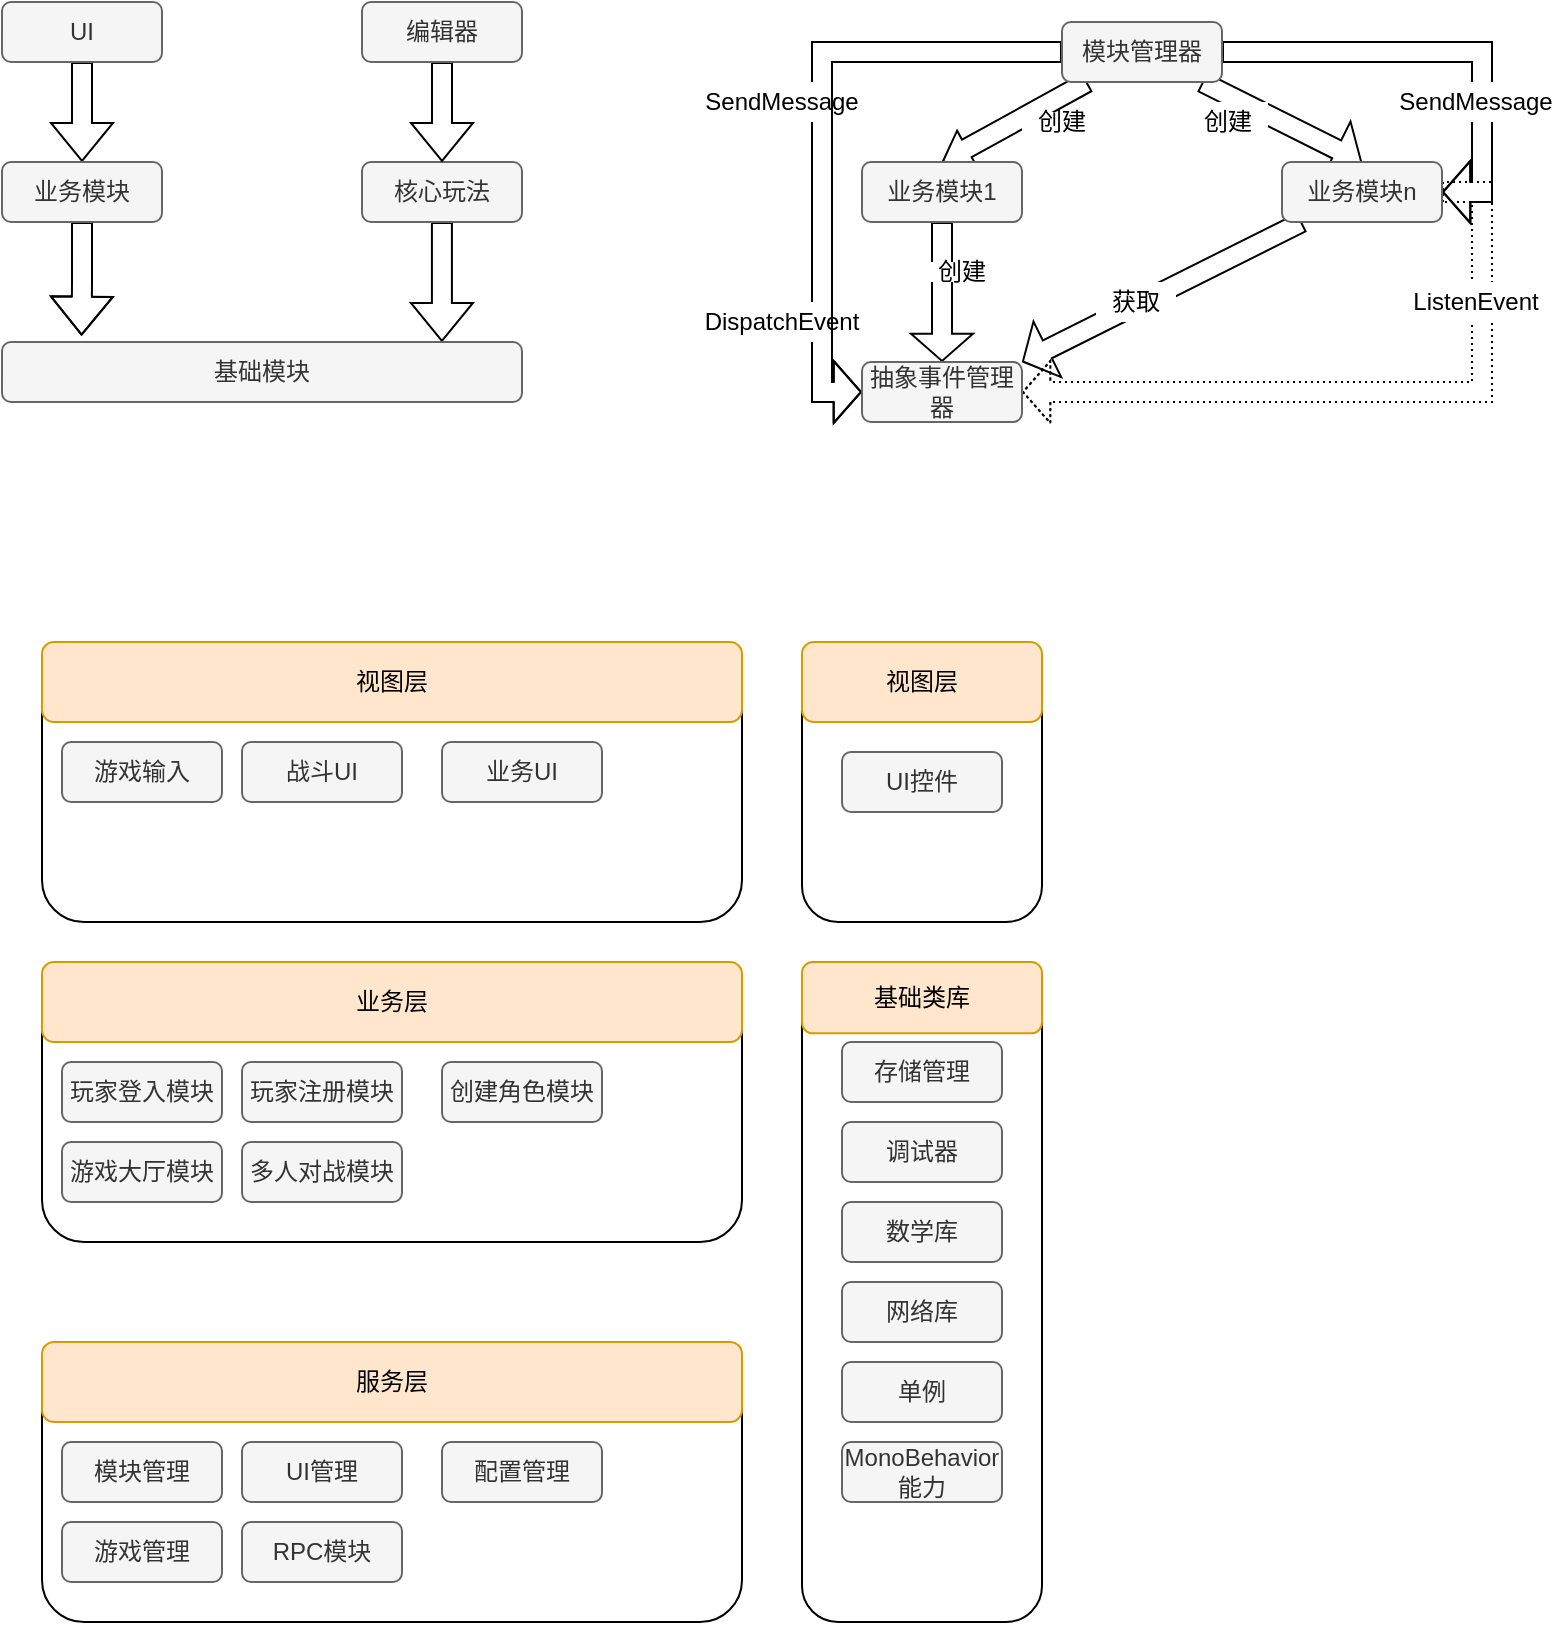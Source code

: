<mxfile version="12.4.9" type="github"><diagram id="K1q3lrqgbs6fNITEMRqo" name="第 1 页"><mxGraphModel dx="1042" dy="630" grid="1" gridSize="10" guides="1" tooltips="1" connect="1" arrows="1" fold="1" page="1" pageScale="1" pageWidth="827" pageHeight="1169" math="0" shadow="0"><root><mxCell id="0"/><mxCell id="1" parent="0"/><mxCell id="BV3S71ebivFKhuovagi6-14" value="" style="group" vertex="1" connectable="0" parent="1"><mxGeometry x="60" y="340" width="350" height="140" as="geometry"/></mxCell><mxCell id="BV3S71ebivFKhuovagi6-7" value="" style="rounded=1;whiteSpace=wrap;html=1;" vertex="1" parent="BV3S71ebivFKhuovagi6-14"><mxGeometry width="350" height="140" as="geometry"/></mxCell><mxCell id="BV3S71ebivFKhuovagi6-8" value="视图层" style="rounded=1;whiteSpace=wrap;html=1;fillColor=#ffe6cc;strokeColor=#d79b00;" vertex="1" parent="BV3S71ebivFKhuovagi6-14"><mxGeometry width="350" height="40" as="geometry"/></mxCell><mxCell id="BV3S71ebivFKhuovagi6-63" style="edgeStyle=orthogonalEdgeStyle;shape=flexArrow;rounded=0;orthogonalLoop=1;jettySize=auto;html=1;entryX=0.846;entryY=0;entryDx=0;entryDy=0;entryPerimeter=0;strokeWidth=1;" edge="1" parent="1" source="BV3S71ebivFKhuovagi6-3" target="BV3S71ebivFKhuovagi6-5"><mxGeometry relative="1" as="geometry"/></mxCell><mxCell id="BV3S71ebivFKhuovagi6-3" value="核心玩法" style="rounded=1;whiteSpace=wrap;html=1;fillColor=#f5f5f5;strokeColor=#666666;fontColor=#333333;" vertex="1" parent="1"><mxGeometry x="220" y="100" width="80" height="30" as="geometry"/></mxCell><mxCell id="BV3S71ebivFKhuovagi6-62" style="edgeStyle=orthogonalEdgeStyle;shape=flexArrow;rounded=0;orthogonalLoop=1;jettySize=auto;html=1;entryX=0.5;entryY=0;entryDx=0;entryDy=0;strokeWidth=1;" edge="1" parent="1" source="BV3S71ebivFKhuovagi6-4" target="BV3S71ebivFKhuovagi6-3"><mxGeometry relative="1" as="geometry"/></mxCell><mxCell id="BV3S71ebivFKhuovagi6-4" value="编辑器" style="rounded=1;whiteSpace=wrap;html=1;fillColor=#f5f5f5;strokeColor=#666666;fontColor=#333333;" vertex="1" parent="1"><mxGeometry x="220" y="20" width="80" height="30" as="geometry"/></mxCell><mxCell id="BV3S71ebivFKhuovagi6-5" value="基础模块" style="rounded=1;whiteSpace=wrap;html=1;fillColor=#f5f5f5;strokeColor=#666666;fontColor=#333333;" vertex="1" parent="1"><mxGeometry x="40" y="190" width="260" height="30" as="geometry"/></mxCell><mxCell id="BV3S71ebivFKhuovagi6-9" value="游戏输入" style="rounded=1;whiteSpace=wrap;html=1;fillColor=#f5f5f5;strokeColor=#666666;fontColor=#333333;" vertex="1" parent="1"><mxGeometry x="70" y="390" width="80" height="30" as="geometry"/></mxCell><mxCell id="BV3S71ebivFKhuovagi6-61" style="edgeStyle=orthogonalEdgeStyle;shape=flexArrow;rounded=0;orthogonalLoop=1;jettySize=auto;html=1;exitX=0.5;exitY=1;exitDx=0;exitDy=0;entryX=0.5;entryY=0;entryDx=0;entryDy=0;strokeWidth=1;" edge="1" parent="1" source="BV3S71ebivFKhuovagi6-10" target="BV3S71ebivFKhuovagi6-11"><mxGeometry relative="1" as="geometry"/></mxCell><mxCell id="BV3S71ebivFKhuovagi6-10" value="UI" style="rounded=1;whiteSpace=wrap;html=1;fillColor=#f5f5f5;strokeColor=#666666;fontColor=#333333;" vertex="1" parent="1"><mxGeometry x="40" y="20" width="80" height="30" as="geometry"/></mxCell><mxCell id="BV3S71ebivFKhuovagi6-64" style="edgeStyle=orthogonalEdgeStyle;shape=flexArrow;rounded=0;orthogonalLoop=1;jettySize=auto;html=1;entryX=0.153;entryY=-0.106;entryDx=0;entryDy=0;entryPerimeter=0;strokeWidth=1;" edge="1" parent="1" source="BV3S71ebivFKhuovagi6-11" target="BV3S71ebivFKhuovagi6-5"><mxGeometry relative="1" as="geometry"/></mxCell><mxCell id="BV3S71ebivFKhuovagi6-11" value="业务模块" style="rounded=1;whiteSpace=wrap;html=1;fillColor=#f5f5f5;strokeColor=#666666;fontColor=#333333;" vertex="1" parent="1"><mxGeometry x="40" y="100" width="80" height="30" as="geometry"/></mxCell><mxCell id="BV3S71ebivFKhuovagi6-12" value="战斗UI" style="rounded=1;whiteSpace=wrap;html=1;fillColor=#f5f5f5;strokeColor=#666666;fontColor=#333333;" vertex="1" parent="1"><mxGeometry x="160" y="390" width="80" height="30" as="geometry"/></mxCell><mxCell id="BV3S71ebivFKhuovagi6-13" value="业务UI" style="rounded=1;whiteSpace=wrap;html=1;fillColor=#f5f5f5;strokeColor=#666666;fontColor=#333333;" vertex="1" parent="1"><mxGeometry x="260" y="390" width="80" height="30" as="geometry"/></mxCell><mxCell id="BV3S71ebivFKhuovagi6-18" value="" style="group" vertex="1" connectable="0" parent="1"><mxGeometry x="60" y="500" width="350" height="140" as="geometry"/></mxCell><mxCell id="BV3S71ebivFKhuovagi6-19" value="" style="rounded=1;whiteSpace=wrap;html=1;" vertex="1" parent="BV3S71ebivFKhuovagi6-18"><mxGeometry width="350" height="140" as="geometry"/></mxCell><mxCell id="BV3S71ebivFKhuovagi6-20" value="业务层" style="rounded=1;whiteSpace=wrap;html=1;fillColor=#ffe6cc;strokeColor=#d79b00;" vertex="1" parent="BV3S71ebivFKhuovagi6-18"><mxGeometry width="350" height="40" as="geometry"/></mxCell><mxCell id="BV3S71ebivFKhuovagi6-24" value="游戏大厅模块" style="rounded=1;whiteSpace=wrap;html=1;fillColor=#f5f5f5;strokeColor=#666666;fontColor=#333333;" vertex="1" parent="BV3S71ebivFKhuovagi6-18"><mxGeometry x="10" y="90" width="80" height="30" as="geometry"/></mxCell><mxCell id="BV3S71ebivFKhuovagi6-25" value="多人对战模块" style="rounded=1;whiteSpace=wrap;html=1;fillColor=#f5f5f5;strokeColor=#666666;fontColor=#333333;" vertex="1" parent="BV3S71ebivFKhuovagi6-18"><mxGeometry x="100" y="90" width="80" height="30" as="geometry"/></mxCell><mxCell id="BV3S71ebivFKhuovagi6-21" value="玩家登入模块" style="rounded=1;whiteSpace=wrap;html=1;fillColor=#f5f5f5;strokeColor=#666666;fontColor=#333333;" vertex="1" parent="1"><mxGeometry x="70" y="550" width="80" height="30" as="geometry"/></mxCell><mxCell id="BV3S71ebivFKhuovagi6-22" value="玩家注册模块" style="rounded=1;whiteSpace=wrap;html=1;fillColor=#f5f5f5;strokeColor=#666666;fontColor=#333333;" vertex="1" parent="1"><mxGeometry x="160" y="550" width="80" height="30" as="geometry"/></mxCell><mxCell id="BV3S71ebivFKhuovagi6-23" value="创建角色模块" style="rounded=1;whiteSpace=wrap;html=1;fillColor=#f5f5f5;strokeColor=#666666;fontColor=#333333;" vertex="1" parent="1"><mxGeometry x="260" y="550" width="80" height="30" as="geometry"/></mxCell><mxCell id="BV3S71ebivFKhuovagi6-27" value="" style="group" vertex="1" connectable="0" parent="1"><mxGeometry x="60" y="690" width="350" height="140" as="geometry"/></mxCell><mxCell id="BV3S71ebivFKhuovagi6-28" value="" style="rounded=1;whiteSpace=wrap;html=1;" vertex="1" parent="BV3S71ebivFKhuovagi6-27"><mxGeometry width="350" height="140" as="geometry"/></mxCell><mxCell id="BV3S71ebivFKhuovagi6-29" value="服务层" style="rounded=1;whiteSpace=wrap;html=1;fillColor=#ffe6cc;strokeColor=#d79b00;" vertex="1" parent="BV3S71ebivFKhuovagi6-27"><mxGeometry width="350" height="40" as="geometry"/></mxCell><mxCell id="BV3S71ebivFKhuovagi6-30" value="游戏管理" style="rounded=1;whiteSpace=wrap;html=1;fillColor=#f5f5f5;strokeColor=#666666;fontColor=#333333;" vertex="1" parent="BV3S71ebivFKhuovagi6-27"><mxGeometry x="10" y="90" width="80" height="30" as="geometry"/></mxCell><mxCell id="BV3S71ebivFKhuovagi6-31" value="RPC模块" style="rounded=1;whiteSpace=wrap;html=1;fillColor=#f5f5f5;strokeColor=#666666;fontColor=#333333;" vertex="1" parent="BV3S71ebivFKhuovagi6-27"><mxGeometry x="100" y="90" width="80" height="30" as="geometry"/></mxCell><mxCell id="BV3S71ebivFKhuovagi6-32" value="模块管理" style="rounded=1;whiteSpace=wrap;html=1;fillColor=#f5f5f5;strokeColor=#666666;fontColor=#333333;" vertex="1" parent="1"><mxGeometry x="70" y="740" width="80" height="30" as="geometry"/></mxCell><mxCell id="BV3S71ebivFKhuovagi6-33" value="UI管理" style="rounded=1;whiteSpace=wrap;html=1;fillColor=#f5f5f5;strokeColor=#666666;fontColor=#333333;" vertex="1" parent="1"><mxGeometry x="160" y="740" width="80" height="30" as="geometry"/></mxCell><mxCell id="BV3S71ebivFKhuovagi6-34" value="配置管理" style="rounded=1;whiteSpace=wrap;html=1;fillColor=#f5f5f5;strokeColor=#666666;fontColor=#333333;" vertex="1" parent="1"><mxGeometry x="260" y="740" width="80" height="30" as="geometry"/></mxCell><mxCell id="BV3S71ebivFKhuovagi6-35" value="" style="group" vertex="1" connectable="0" parent="1"><mxGeometry x="440" y="340" width="120" height="140" as="geometry"/></mxCell><mxCell id="BV3S71ebivFKhuovagi6-36" value="" style="rounded=1;whiteSpace=wrap;html=1;" vertex="1" parent="BV3S71ebivFKhuovagi6-35"><mxGeometry width="120" height="140" as="geometry"/></mxCell><mxCell id="BV3S71ebivFKhuovagi6-37" value="视图层" style="rounded=1;whiteSpace=wrap;html=1;fillColor=#ffe6cc;strokeColor=#d79b00;" vertex="1" parent="BV3S71ebivFKhuovagi6-35"><mxGeometry width="120" height="40" as="geometry"/></mxCell><mxCell id="BV3S71ebivFKhuovagi6-38" value="UI控件" style="rounded=1;whiteSpace=wrap;html=1;fillColor=#f5f5f5;strokeColor=#666666;fontColor=#333333;" vertex="1" parent="BV3S71ebivFKhuovagi6-35"><mxGeometry x="20" y="55" width="80" height="30" as="geometry"/></mxCell><mxCell id="BV3S71ebivFKhuovagi6-39" value="" style="group" vertex="1" connectable="0" parent="1"><mxGeometry x="440" y="500" width="120" height="330" as="geometry"/></mxCell><mxCell id="BV3S71ebivFKhuovagi6-40" value="" style="rounded=1;whiteSpace=wrap;html=1;" vertex="1" parent="BV3S71ebivFKhuovagi6-39"><mxGeometry width="120.0" height="330" as="geometry"/></mxCell><mxCell id="BV3S71ebivFKhuovagi6-41" value="基础类库" style="rounded=1;whiteSpace=wrap;html=1;fillColor=#ffe6cc;strokeColor=#d79b00;" vertex="1" parent="BV3S71ebivFKhuovagi6-39"><mxGeometry width="120.0" height="35.676" as="geometry"/></mxCell><mxCell id="BV3S71ebivFKhuovagi6-44" value="存储管理" style="rounded=1;whiteSpace=wrap;html=1;fillColor=#f5f5f5;strokeColor=#666666;fontColor=#333333;" vertex="1" parent="BV3S71ebivFKhuovagi6-39"><mxGeometry x="20" y="40" width="80" height="30" as="geometry"/></mxCell><mxCell id="BV3S71ebivFKhuovagi6-45" value="调试器" style="rounded=1;whiteSpace=wrap;html=1;fillColor=#f5f5f5;strokeColor=#666666;fontColor=#333333;" vertex="1" parent="BV3S71ebivFKhuovagi6-39"><mxGeometry x="20" y="80" width="80" height="30" as="geometry"/></mxCell><mxCell id="BV3S71ebivFKhuovagi6-47" value="数学库" style="rounded=1;whiteSpace=wrap;html=1;fillColor=#f5f5f5;strokeColor=#666666;fontColor=#333333;" vertex="1" parent="BV3S71ebivFKhuovagi6-39"><mxGeometry x="20" y="120" width="80" height="30" as="geometry"/></mxCell><mxCell id="BV3S71ebivFKhuovagi6-48" value="网络库" style="rounded=1;whiteSpace=wrap;html=1;fillColor=#f5f5f5;strokeColor=#666666;fontColor=#333333;" vertex="1" parent="BV3S71ebivFKhuovagi6-39"><mxGeometry x="20" y="160" width="80" height="30" as="geometry"/></mxCell><mxCell id="BV3S71ebivFKhuovagi6-49" value="单例" style="rounded=1;whiteSpace=wrap;html=1;fillColor=#f5f5f5;strokeColor=#666666;fontColor=#333333;" vertex="1" parent="BV3S71ebivFKhuovagi6-39"><mxGeometry x="20" y="200" width="80" height="30" as="geometry"/></mxCell><mxCell id="BV3S71ebivFKhuovagi6-51" value="MonoBehavior能力" style="rounded=1;whiteSpace=wrap;html=1;fillColor=#f5f5f5;strokeColor=#666666;fontColor=#333333;" vertex="1" parent="BV3S71ebivFKhuovagi6-39"><mxGeometry x="20" y="240" width="80" height="30" as="geometry"/></mxCell><mxCell id="BV3S71ebivFKhuovagi6-66" style="shape=flexArrow;rounded=0;orthogonalLoop=1;jettySize=auto;html=1;entryX=0.5;entryY=0;entryDx=0;entryDy=0;strokeWidth=1;endArrow=block;endFill=0;endWidth=9.167;endSize=4.222;" edge="1" parent="1" source="BV3S71ebivFKhuovagi6-53" target="BV3S71ebivFKhuovagi6-54"><mxGeometry relative="1" as="geometry"/></mxCell><mxCell id="BV3S71ebivFKhuovagi6-74" style="edgeStyle=none;shape=flexArrow;rounded=0;orthogonalLoop=1;jettySize=auto;html=1;entryX=0.5;entryY=0;entryDx=0;entryDy=0;endArrow=block;endFill=0;endSize=4.222;strokeWidth=1;" edge="1" parent="1" source="BV3S71ebivFKhuovagi6-53" target="BV3S71ebivFKhuovagi6-55"><mxGeometry relative="1" as="geometry"/></mxCell><mxCell id="BV3S71ebivFKhuovagi6-75" style="edgeStyle=orthogonalEdgeStyle;shape=flexArrow;rounded=0;orthogonalLoop=1;jettySize=auto;html=1;entryX=1;entryY=0.5;entryDx=0;entryDy=0;endArrow=block;endFill=0;endSize=4.222;strokeWidth=1;" edge="1" parent="1" source="BV3S71ebivFKhuovagi6-53" target="BV3S71ebivFKhuovagi6-55"><mxGeometry relative="1" as="geometry"/></mxCell><mxCell id="BV3S71ebivFKhuovagi6-79" style="edgeStyle=orthogonalEdgeStyle;shape=flexArrow;rounded=0;orthogonalLoop=1;jettySize=auto;html=1;entryX=0;entryY=0.5;entryDx=0;entryDy=0;endArrow=block;endFill=0;endSize=4.222;strokeWidth=1;" edge="1" parent="1" source="BV3S71ebivFKhuovagi6-53" target="BV3S71ebivFKhuovagi6-56"><mxGeometry relative="1" as="geometry"/></mxCell><mxCell id="BV3S71ebivFKhuovagi6-53" value="模块管理器" style="rounded=1;whiteSpace=wrap;html=1;fillColor=#f5f5f5;strokeColor=#666666;fontColor=#333333;" vertex="1" parent="1"><mxGeometry x="570" y="30" width="80" height="30" as="geometry"/></mxCell><mxCell id="BV3S71ebivFKhuovagi6-78" style="edgeStyle=none;shape=flexArrow;rounded=0;orthogonalLoop=1;jettySize=auto;html=1;entryX=0.5;entryY=0;entryDx=0;entryDy=0;endArrow=block;endFill=0;endSize=4.222;strokeWidth=1;" edge="1" parent="1" source="BV3S71ebivFKhuovagi6-54" target="BV3S71ebivFKhuovagi6-56"><mxGeometry relative="1" as="geometry"/></mxCell><mxCell id="BV3S71ebivFKhuovagi6-54" value="业务模块1" style="rounded=1;whiteSpace=wrap;html=1;fillColor=#f5f5f5;strokeColor=#666666;fontColor=#333333;" vertex="1" parent="1"><mxGeometry x="470" y="100" width="80" height="30" as="geometry"/></mxCell><mxCell id="BV3S71ebivFKhuovagi6-76" style="edgeStyle=orthogonalEdgeStyle;shape=flexArrow;rounded=0;orthogonalLoop=1;jettySize=auto;html=1;entryX=1;entryY=0.5;entryDx=0;entryDy=0;endArrow=block;endFill=0;endSize=4.222;strokeWidth=1;dashed=1;dashPattern=1 2;" edge="1" parent="1" source="BV3S71ebivFKhuovagi6-55" target="BV3S71ebivFKhuovagi6-56"><mxGeometry relative="1" as="geometry"><Array as="points"><mxPoint x="780" y="115"/><mxPoint x="780" y="215"/></Array></mxGeometry></mxCell><mxCell id="BV3S71ebivFKhuovagi6-77" style="shape=flexArrow;rounded=0;orthogonalLoop=1;jettySize=auto;html=1;entryX=1;entryY=0;entryDx=0;entryDy=0;endArrow=block;endFill=0;endSize=4.222;strokeWidth=1;" edge="1" parent="1" source="BV3S71ebivFKhuovagi6-55" target="BV3S71ebivFKhuovagi6-56"><mxGeometry relative="1" as="geometry"/></mxCell><mxCell id="BV3S71ebivFKhuovagi6-55" value="业务模块n" style="rounded=1;whiteSpace=wrap;html=1;fillColor=#f5f5f5;strokeColor=#666666;fontColor=#333333;" vertex="1" parent="1"><mxGeometry x="680" y="100" width="80" height="30" as="geometry"/></mxCell><mxCell id="BV3S71ebivFKhuovagi6-56" value="抽象事件管理器" style="rounded=1;whiteSpace=wrap;html=1;fillColor=#f5f5f5;strokeColor=#666666;fontColor=#333333;" vertex="1" parent="1"><mxGeometry x="470" y="200" width="80" height="30" as="geometry"/></mxCell><mxCell id="BV3S71ebivFKhuovagi6-80" value="&lt;div&gt;SendMessage&lt;/div&gt;" style="text;html=1;align=center;verticalAlign=middle;whiteSpace=wrap;rounded=0;fillColor=#ffffff;" vertex="1" parent="1"><mxGeometry x="757" y="60" width="40" height="20" as="geometry"/></mxCell><mxCell id="BV3S71ebivFKhuovagi6-84" value="ListenEvent" style="text;html=1;align=center;verticalAlign=middle;whiteSpace=wrap;rounded=0;fillColor=#ffffff;" vertex="1" parent="1"><mxGeometry x="757" y="160" width="40" height="20" as="geometry"/></mxCell><mxCell id="BV3S71ebivFKhuovagi6-85" value="获取" style="text;html=1;align=center;verticalAlign=middle;whiteSpace=wrap;rounded=0;fillColor=#ffffff;" vertex="1" parent="1"><mxGeometry x="587" y="160" width="40" height="20" as="geometry"/></mxCell><mxCell id="BV3S71ebivFKhuovagi6-86" value="创建" style="text;html=1;align=center;verticalAlign=middle;whiteSpace=wrap;rounded=0;fillColor=#ffffff;" vertex="1" parent="1"><mxGeometry x="633" y="70" width="40" height="20" as="geometry"/></mxCell><mxCell id="BV3S71ebivFKhuovagi6-89" value="创建" style="text;html=1;align=center;verticalAlign=middle;whiteSpace=wrap;rounded=0;fillColor=#ffffff;" vertex="1" parent="1"><mxGeometry x="550" y="75" width="40" height="10" as="geometry"/></mxCell><mxCell id="BV3S71ebivFKhuovagi6-90" value="创建" style="text;html=1;align=center;verticalAlign=middle;whiteSpace=wrap;rounded=0;fillColor=#ffffff;" vertex="1" parent="1"><mxGeometry x="500" y="150" width="40" height="10" as="geometry"/></mxCell><mxCell id="BV3S71ebivFKhuovagi6-91" value="&lt;div&gt;SendMessage&lt;/div&gt;" style="text;html=1;align=center;verticalAlign=middle;whiteSpace=wrap;rounded=0;fillColor=#ffffff;" vertex="1" parent="1"><mxGeometry x="410" y="60" width="40" height="20" as="geometry"/></mxCell><mxCell id="BV3S71ebivFKhuovagi6-92" value="DispatchEvent" style="text;html=1;align=center;verticalAlign=middle;whiteSpace=wrap;rounded=0;fillColor=#ffffff;" vertex="1" parent="1"><mxGeometry x="410" y="170" width="40" height="20" as="geometry"/></mxCell></root></mxGraphModel></diagram></mxfile>